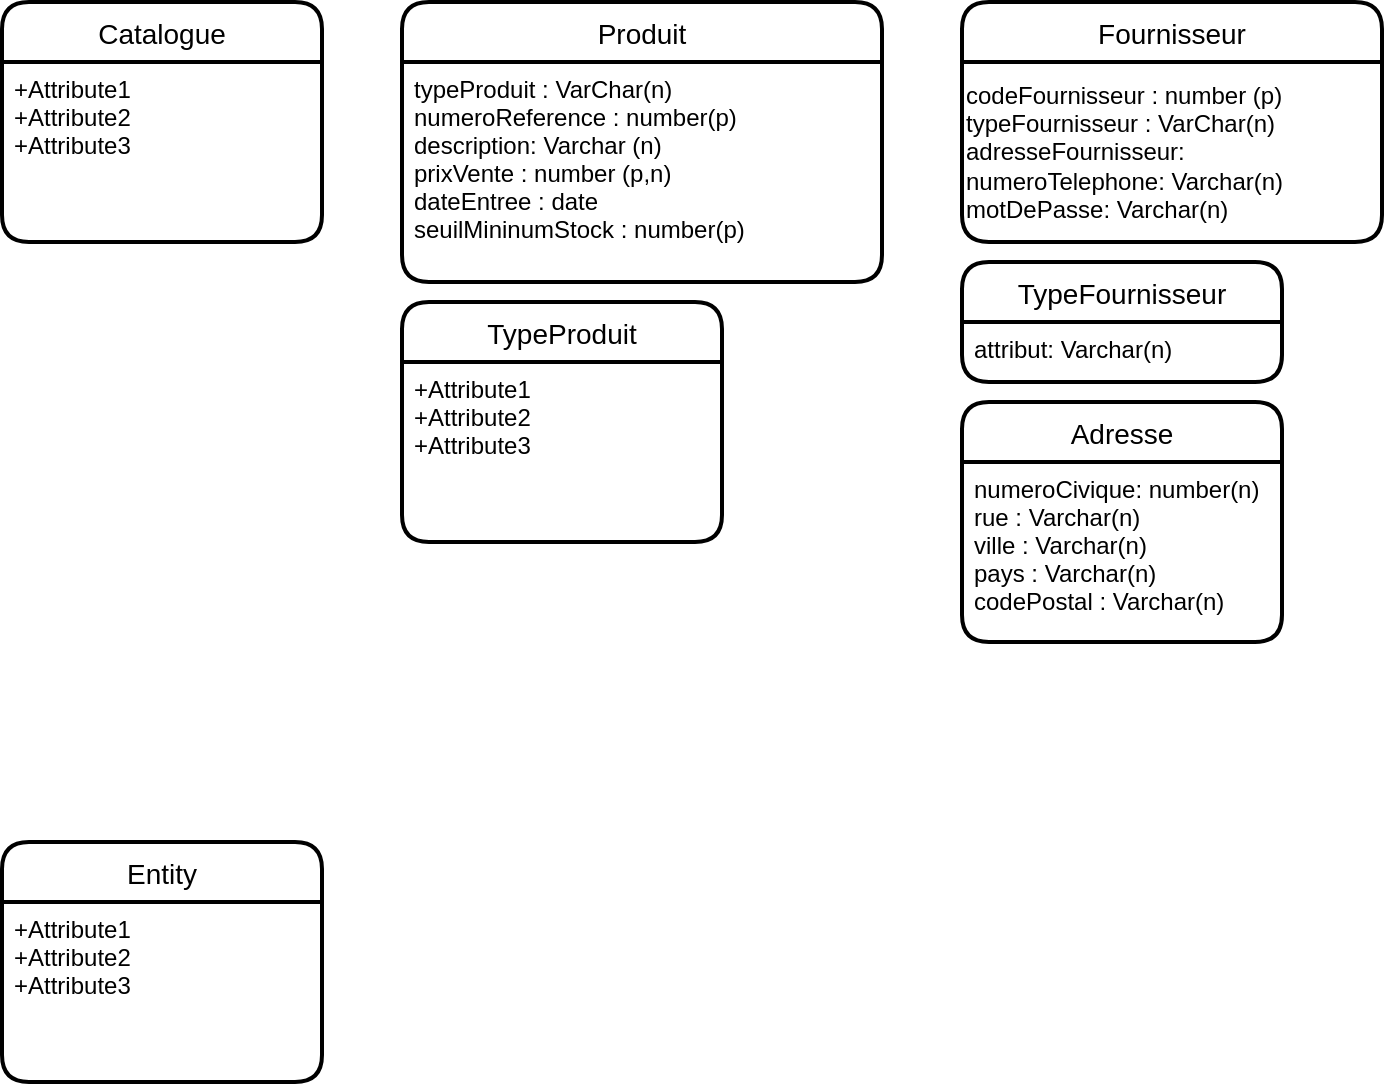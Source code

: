 <mxfile version="13.7.5" type="github">
  <diagram id="C5RBs43oDa-KdzZeNtuy" name="Page-1">
    <mxGraphModel dx="1422" dy="762" grid="1" gridSize="10" guides="1" tooltips="1" connect="1" arrows="1" fold="1" page="1" pageScale="1" pageWidth="827" pageHeight="1169" math="0" shadow="0">
      <root>
        <mxCell id="WIyWlLk6GJQsqaUBKTNV-0" />
        <mxCell id="WIyWlLk6GJQsqaUBKTNV-1" parent="WIyWlLk6GJQsqaUBKTNV-0" />
        <mxCell id="n21lGXiQAClDhmANvwCO-37" value="Catalogue" style="swimlane;childLayout=stackLayout;horizontal=1;startSize=30;horizontalStack=0;rounded=1;fontSize=14;fontStyle=0;strokeWidth=2;resizeParent=0;resizeLast=1;shadow=0;dashed=0;align=center;" vertex="1" parent="WIyWlLk6GJQsqaUBKTNV-1">
          <mxGeometry x="40" y="20" width="160" height="120" as="geometry" />
        </mxCell>
        <mxCell id="n21lGXiQAClDhmANvwCO-38" value="+Attribute1&#xa;+Attribute2&#xa;+Attribute3" style="align=left;strokeColor=none;fillColor=none;spacingLeft=4;fontSize=12;verticalAlign=top;resizable=0;rotatable=0;part=1;" vertex="1" parent="n21lGXiQAClDhmANvwCO-37">
          <mxGeometry y="30" width="160" height="90" as="geometry" />
        </mxCell>
        <mxCell id="n21lGXiQAClDhmANvwCO-41" value="Fournisseur" style="swimlane;childLayout=stackLayout;horizontal=1;startSize=30;horizontalStack=0;rounded=1;fontSize=14;fontStyle=0;strokeWidth=2;resizeParent=0;resizeLast=1;shadow=0;dashed=0;align=center;" vertex="1" parent="WIyWlLk6GJQsqaUBKTNV-1">
          <mxGeometry x="520" y="20" width="210" height="120" as="geometry" />
        </mxCell>
        <mxCell id="n21lGXiQAClDhmANvwCO-46" value="codeFournisseur : number (p)&lt;br&gt;&lt;div&gt;&lt;span&gt;typeFournisseur : VarChar(n)&lt;/span&gt;&lt;/div&gt;&lt;div&gt;&lt;span&gt;adresseFournisseur:&lt;/span&gt;&lt;/div&gt;&lt;div&gt;&lt;span&gt;numeroTelephone: Varchar(n)&lt;/span&gt;&lt;/div&gt;&lt;div&gt;&lt;span&gt;motDePasse: Varchar(n)&amp;nbsp;&amp;nbsp;&lt;/span&gt;&lt;/div&gt;" style="text;html=1;align=left;verticalAlign=middle;resizable=0;points=[];autosize=1;" vertex="1" parent="n21lGXiQAClDhmANvwCO-41">
          <mxGeometry y="30" width="210" height="90" as="geometry" />
        </mxCell>
        <mxCell id="n21lGXiQAClDhmANvwCO-39" value="Produit" style="swimlane;childLayout=stackLayout;horizontal=1;startSize=30;horizontalStack=0;rounded=1;fontSize=14;fontStyle=0;strokeWidth=2;resizeParent=0;resizeLast=1;shadow=0;dashed=0;align=center;" vertex="1" parent="WIyWlLk6GJQsqaUBKTNV-1">
          <mxGeometry x="240" y="20" width="240" height="140" as="geometry" />
        </mxCell>
        <mxCell id="n21lGXiQAClDhmANvwCO-40" value="typeProduit : VarChar(n)&#xa;numeroReference : number(p)               &#xa;description: Varchar (n)&#xa;prixVente : number (p,n)&#xa;dateEntree : date&#xa;seuilMininumStock : number(p)" style="align=left;strokeColor=none;fillColor=none;spacingLeft=4;fontSize=12;verticalAlign=top;resizable=0;rotatable=0;part=1;" vertex="1" parent="n21lGXiQAClDhmANvwCO-39">
          <mxGeometry y="30" width="240" height="110" as="geometry" />
        </mxCell>
        <mxCell id="n21lGXiQAClDhmANvwCO-43" value="TypeProduit" style="swimlane;childLayout=stackLayout;horizontal=1;startSize=30;horizontalStack=0;rounded=1;fontSize=14;fontStyle=0;strokeWidth=2;resizeParent=0;resizeLast=1;shadow=0;dashed=0;align=center;" vertex="1" parent="WIyWlLk6GJQsqaUBKTNV-1">
          <mxGeometry x="240" y="170" width="160" height="120" as="geometry" />
        </mxCell>
        <mxCell id="n21lGXiQAClDhmANvwCO-44" value="+Attribute1&#xa;+Attribute2&#xa;+Attribute3" style="align=left;strokeColor=none;fillColor=none;spacingLeft=4;fontSize=12;verticalAlign=top;resizable=0;rotatable=0;part=1;" vertex="1" parent="n21lGXiQAClDhmANvwCO-43">
          <mxGeometry y="30" width="160" height="90" as="geometry" />
        </mxCell>
        <mxCell id="n21lGXiQAClDhmANvwCO-47" value="TypeFournisseur" style="swimlane;childLayout=stackLayout;horizontal=1;startSize=30;horizontalStack=0;rounded=1;fontSize=14;fontStyle=0;strokeWidth=2;resizeParent=0;resizeLast=1;shadow=0;dashed=0;align=center;" vertex="1" parent="WIyWlLk6GJQsqaUBKTNV-1">
          <mxGeometry x="520" y="150" width="160" height="60" as="geometry" />
        </mxCell>
        <mxCell id="n21lGXiQAClDhmANvwCO-48" value="attribut: Varchar(n)" style="align=left;strokeColor=none;fillColor=none;spacingLeft=4;fontSize=12;verticalAlign=top;resizable=0;rotatable=0;part=1;" vertex="1" parent="n21lGXiQAClDhmANvwCO-47">
          <mxGeometry y="30" width="160" height="30" as="geometry" />
        </mxCell>
        <mxCell id="n21lGXiQAClDhmANvwCO-50" value="Adresse" style="swimlane;childLayout=stackLayout;horizontal=1;startSize=30;horizontalStack=0;rounded=1;fontSize=14;fontStyle=0;strokeWidth=2;resizeParent=0;resizeLast=1;shadow=0;dashed=0;align=center;" vertex="1" parent="WIyWlLk6GJQsqaUBKTNV-1">
          <mxGeometry x="520" y="220" width="160" height="120" as="geometry" />
        </mxCell>
        <mxCell id="n21lGXiQAClDhmANvwCO-51" value="numeroCivique: number(n)&#xa;rue : Varchar(n)&#xa;ville : Varchar(n)&#xa;pays : Varchar(n)&#xa;codePostal : Varchar(n)" style="align=left;strokeColor=none;fillColor=none;spacingLeft=4;fontSize=12;verticalAlign=top;resizable=0;rotatable=0;part=1;" vertex="1" parent="n21lGXiQAClDhmANvwCO-50">
          <mxGeometry y="30" width="160" height="90" as="geometry" />
        </mxCell>
        <mxCell id="n21lGXiQAClDhmANvwCO-52" value="Entity" style="swimlane;childLayout=stackLayout;horizontal=1;startSize=30;horizontalStack=0;rounded=1;fontSize=14;fontStyle=0;strokeWidth=2;resizeParent=0;resizeLast=1;shadow=0;dashed=0;align=center;" vertex="1" parent="WIyWlLk6GJQsqaUBKTNV-1">
          <mxGeometry x="40" y="440" width="160" height="120" as="geometry" />
        </mxCell>
        <mxCell id="n21lGXiQAClDhmANvwCO-53" value="+Attribute1&#xa;+Attribute2&#xa;+Attribute3" style="align=left;strokeColor=none;fillColor=none;spacingLeft=4;fontSize=12;verticalAlign=top;resizable=0;rotatable=0;part=1;" vertex="1" parent="n21lGXiQAClDhmANvwCO-52">
          <mxGeometry y="30" width="160" height="90" as="geometry" />
        </mxCell>
      </root>
    </mxGraphModel>
  </diagram>
</mxfile>
